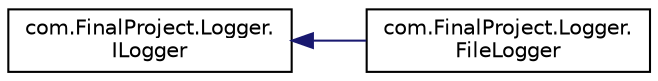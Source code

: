 digraph "Graphical Class Hierarchy"
{
 // LATEX_PDF_SIZE
  edge [fontname="Helvetica",fontsize="10",labelfontname="Helvetica",labelfontsize="10"];
  node [fontname="Helvetica",fontsize="10",shape=record];
  rankdir="LR";
  Node0 [label="com.FinalProject.Logger.\lILogger",height=0.2,width=0.4,color="black", fillcolor="white", style="filled",URL="$interfacecom_1_1FinalProject_1_1Logger_1_1ILogger.html",tooltip=" "];
  Node0 -> Node1 [dir="back",color="midnightblue",fontsize="10",style="solid",fontname="Helvetica"];
  Node1 [label="com.FinalProject.Logger.\lFileLogger",height=0.2,width=0.4,color="black", fillcolor="white", style="filled",URL="$classcom_1_1FinalProject_1_1Logger_1_1FileLogger.html",tooltip=" "];
}
